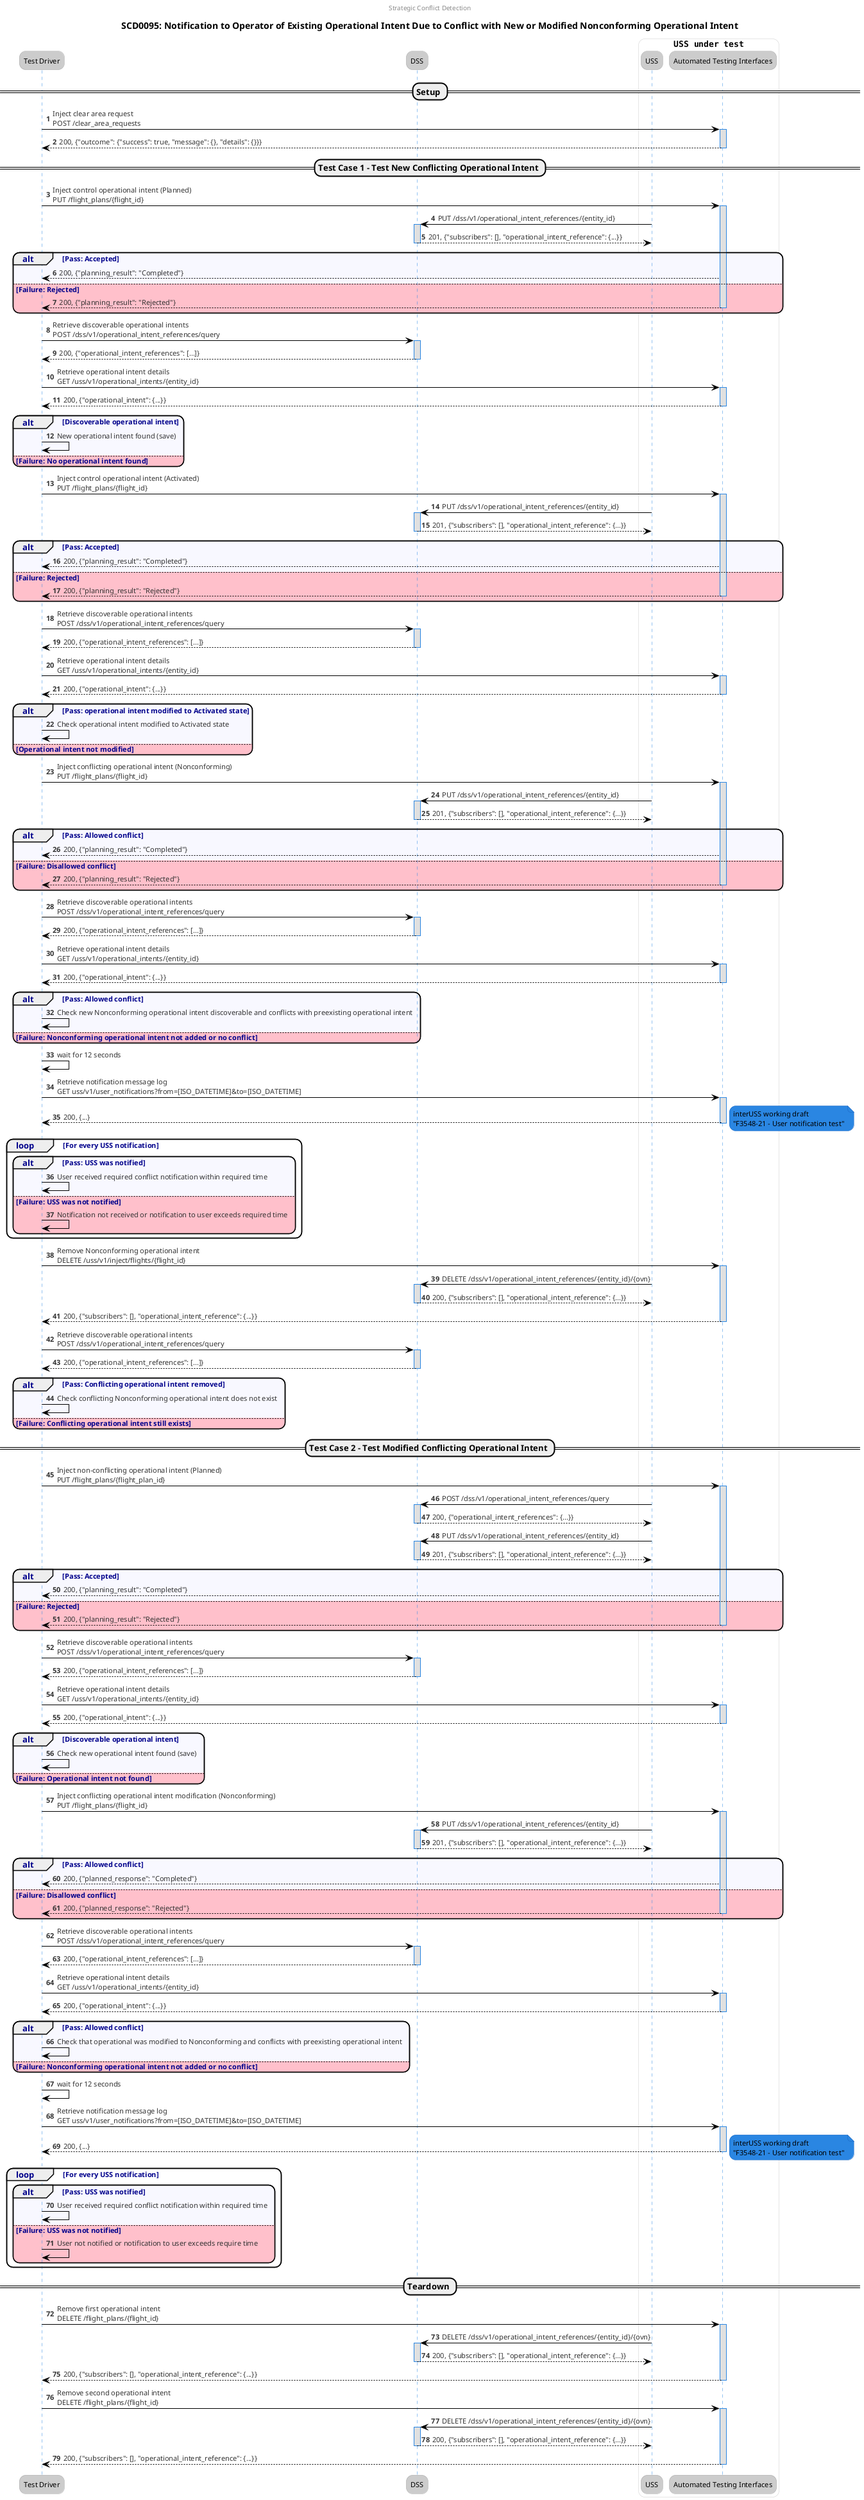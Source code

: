 @startuml
autonumber
!theme reddress-lightblue
skinparam BoxPadding 10
skinparam roundcorner 20
skinparam SequenceGroupHeaderFontColor darkblue
skinparam SequenceGroupFontColor darkblue
skinparam SequenceBoxBackgroundColor White
skinparam shadowing false

center header Strategic Conflict Detection
title SCD0095: Notification to Operator of Existing Operational Intent Due to Conflict with New or Modified Nonconforming Operational Intent

participant "Test Driver" as TD
participant "DSS" as DSS
box ""USS under test""
    participant "USS" as USS
    participant "Automated Testing Interfaces" as USSInter
end box


== Setup ==
' Clear area
TD -> USSInter++: Inject clear area request\nPOST /clear_area_requests
return 200, {"outcome": {"success": true, "message": {}, "details": {}}}


== Test Case 1 - Test New Conflicting Operational Intent ==

' Inject control operational intent in planned state
TD -> USSInter++: Inject control operational intent (Planned)\nPUT /flight_plans/{flight_id}
USS -> DSS++: PUT /dss/v1/operational_intent_references/{entity_id}
return 201, {"subscribers": [], "operational_intent_reference": {...}}
alt #GhostWhite Pass: Accepted
  TD <-- USSInter: 200, {"planning_result": "Completed"}
else #Pink Failure: Rejected
  TD <-- USSInter--: 200, {"planning_result": "Rejected"}
end

' Check if operational intent is discoverable (determine if insert or update)
TD -> DSS++: Retrieve discoverable operational intents\nPOST /dss/v1/operational_intent_references/query
return 200, {"operational_intent_references": [...]}
TD -> USSInter++: Retrieve operational intent details\nGET /uss/v1/operational_intents/{entity_id}
return 200, {"operational_intent": {...}}
alt #GhostWhite Discoverable operational intent
        TD -> TD: New operational intent found (save)
else #Pink Failure: No operational intent found
end

' Inject control operational intent in active state
TD -> USSInter++: Inject control operational intent (Activated)\nPUT /flight_plans/{flight_id}
USS -> DSS++: PUT /dss/v1/operational_intent_references/{entity_id}
return 201, {"subscribers": [], "operational_intent_reference": {...}}
alt #GhostWhite Pass: Accepted
  TD <-- USSInter: 200, {"planning_result": "Completed"}
else #Pink Failure: Rejected
  TD <-- USSInter--: 200, {"planning_result": "Rejected"}
end

' Check if operational intent is discoverable (determine if insert or update)
TD -> DSS++: Retrieve discoverable operational intents\nPOST /dss/v1/operational_intent_references/query
return 200, {"operational_intent_references": [...]}
TD -> USSInter++: Retrieve operational intent details\nGET /uss/v1/operational_intents/{entity_id}
return 200, {"operational_intent": {...}}
alt #GhostWhite Pass: operational intent modified to Activated state
        TD -> TD: Check operational intent modified to Activated state
else #Pink Operational intent not modified
end

 
' Inject new nonconforming conflicting operational intent
TD -> USSInter++: Inject conflicting operational intent (Nonconforming)\nPUT /flight_plans/{flight_id}
USS -> DSS++: PUT /dss/v1/operational_intent_references/{entity_id}
return 201, {"subscribers": [], "operational_intent_reference": {...}}
alt #GhostWhite Pass: Allowed conflict
  TD <-- USSInter: 200, {"planning_result": "Completed"}
else #Pink Failure: Disallowed conflict
  TD <-- USSInter--: 200, {"planning_result": "Rejected"}
end

' Verify new operational intent added
TD -> DSS++: Retrieve discoverable operational intents\nPOST /dss/v1/operational_intent_references/query
return 200, {"operational_intent_references": [...]}
TD -> USSInter++: Retrieve operational intent details\nGET /uss/v1/operational_intents/{entity_id}
return 200, {"operational_intent": {...}}
alt #GhostWhite Pass: Allowed conflict
  TD -> TD: Check new Nonconforming operational intent discoverable and conflicts with preexisting operational intent
else #Pink Failure: Nonconforming operational intent not added or no conflict
end
 
TD -> TD: wait for 12 seconds

TD -> USSInter++: Retrieve notification message log\nGET uss/v1/user_notifications?from=[ISO_DATETIME]&to=[ISO_DATETIME]
return 200, {...}
note right
interUSS working draft
"F3548-21 - User notification test"
end note

loop For every USS notification
  alt #GhostWhite Pass: USS was notified
    TD -> TD: User received required conflict notification within required time
  else #Pink Failure: USS was not notified
    TD -> TD: Notification not received or notification to user exceeds required time
  end
end
 
' Remove conflicting operational intent
TD -> USSInter++: Remove Nonconforming operational intent\nDELETE /uss/v1/inject/flights/{flight_id}
USS -> DSS++: DELETE /dss/v1/operational_intent_references/{entity_id}/{ovn}
return 200, {"subscribers": [], "operational_intent_reference": {...}}
TD <-- USSInter--: 200, {"subscribers": [], "operational_intent_reference": {...}}
  
' Verify conflicting operational intent removed
TD -> DSS++: Retrieve discoverable operational intents\nPOST /dss/v1/operational_intent_references/query
return 200, {"operational_intent_references": [...]}

alt #GhostWhite Pass: Conflicting operational intent removed
  TD -> TD: Check conflicting Nonconforming operational intent does not exist
else #Pink Failure: Conflicting operational intent still exists
end
 
== Test Case 2 - Test Modified Conflicting Operational Intent ==
  
' inject operational intent in planned state
TD -> USSInter++: Inject non-conflicting operational intent (Planned)\nPUT /flight_plans/{flight_plan_id}
' Query for existing operations
USS -> DSS++: POST /dss/v1/operational_intent_references/query
return 200, {"operational_intent_references": {...}}
USS -> DSS++: PUT /dss/v1/operational_intent_references/{entity_id}
return 201, {"subscribers": [], "operational_intent_reference": {...}}
alt #GhostWhite Pass: Accepted
  TD <-- USSInter: 200, {"planning_result": "Completed"}
else #Pink Failure: Rejected
  TD <-- USSInter--: 200, {"planning_result": "Rejected"}
end
  
' Check if operational intent is discoverable (determine if insert or update)
TD -> DSS++: Retrieve discoverable operational intents\nPOST /dss/v1/operational_intent_references/query
return 200, {"operational_intent_references": [...]}
TD -> USSInter++: Retrieve operational intent details\nGET /uss/v1/operational_intents/{entity_id}
return 200, {"operational_intent": {...}}
alt #GhostWhite Discoverable operational intent
        TD -> TD: Check new operational intent found (save)
else #Pink Failure: Operational intent not found
end
   
' Inject modified operational intent to conflict
TD -> USSInter++: Inject conflicting operational intent modification (Nonconforming)\nPUT /flight_plans/{flight_id}
USS -> DSS++: PUT /dss/v1/operational_intent_references/{entity_id}
return 201, {"subscribers": [], "operational_intent_reference": {...}}
alt #GhostWhite Pass: Allowed conflict
  TD <-- USSInter: 200, {"planned_response": "Completed"}
else #Pink Failure: Disallowed conflict
  TD <-- USSInter--: 200, {"planned_response": "Rejected"}
end 

TD -> DSS++: Retrieve discoverable operational intents\nPOST /dss/v1/operational_intent_references/query
return 200, {"operational_intent_references": [...]}
TD -> USSInter++: Retrieve operational intent details\nGET /uss/v1/operational_intents/{entity_id}
return 200, {"operational_intent": {...}}

alt #GhostWhite Pass: Allowed conflict
  TD -> TD: Check that operational was modified to Nonconforming and conflicts with preexisting operational intent
else #Pink Failure: Nonconforming operational intent not added or no conflict
end
  
TD -> TD: wait for 12 seconds

TD -> USSInter++: Retrieve notification message log\nGET uss/v1/user_notifications?from=[ISO_DATETIME]&to=[ISO_DATETIME]
return 200, {...}
note right
interUSS working draft
"F3548-21 - User notification test"
end note

loop For every USS notification
  alt #GhostWhite Pass: USS was notified
    TD -> TD: User received required conflict notification within required time
  else #Pink Failure: USS was not notified
    TD -> TD: User not notified or notification to user exceeds require time
  end
end
 

== Teardown ==
' terminate operational intent
TD -> USSInter++: Remove first operational intent\nDELETE /flight_plans/{flight_id}
USS -> DSS++: DELETE /dss/v1/operational_intent_references/{entity_id}/{ovn}
return 200, {"subscribers": [], "operational_intent_reference": {...}}
TD <-- USSInter--: 200, {"subscribers": [], "operational_intent_reference": {...}}

TD -> USSInter++: Remove second operational intent\nDELETE /flight_plans/{flight_id}
USS -> DSS++: DELETE /dss/v1/operational_intent_references/{entity_id}/{ovn}
return 200, {"subscribers": [], "operational_intent_reference": {...}}
TD <-- USSInter--: 200, {"subscribers": [], "operational_intent_reference": {...}}

@enduml
  